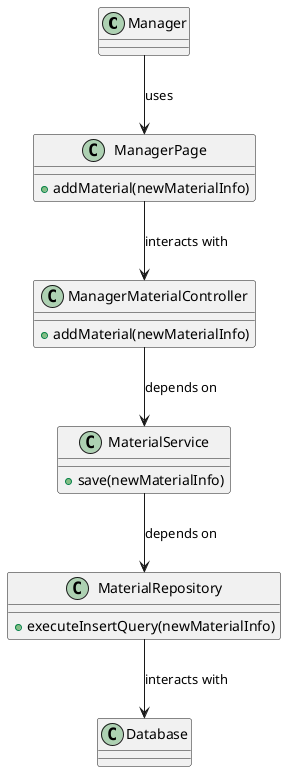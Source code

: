 @startuml
class Manager {
}

class ManagerPage {
  +addMaterial(newMaterialInfo)
}

class ManagerMaterialController {
  +addMaterial(newMaterialInfo)
}

class MaterialService {
  +save(newMaterialInfo)
}

class MaterialRepository {
  +executeInsertQuery(newMaterialInfo)
}

class Database {
}

Manager --> ManagerPage : uses
ManagerPage --> ManagerMaterialController : interacts with
ManagerMaterialController --> MaterialService : depends on
MaterialService --> MaterialRepository : depends on
MaterialRepository --> Database : interacts with
@enduml
